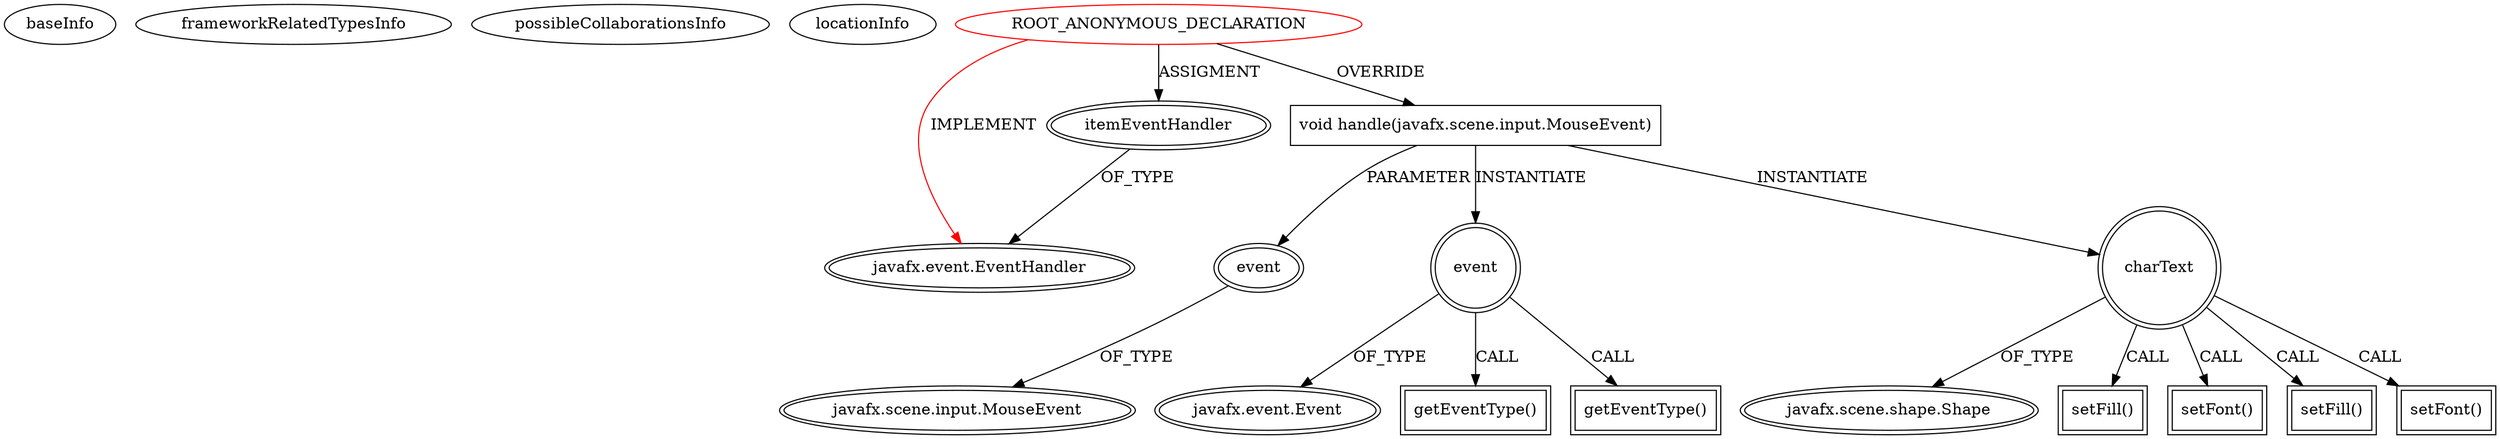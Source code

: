 digraph {
baseInfo[graphId=970,category="extension_graph",isAnonymous=true,possibleRelation=false]
frameworkRelatedTypesInfo[0="javafx.event.EventHandler"]
possibleCollaborationsInfo[]
locationInfo[projectName="MrLoNee-RadialFx",filePath="/MrLoNee-RadialFx/RadialFx-master/src/com/mrlonee/radialfx/moviemenu/RadialMovieMenu.java",contextSignature="void RadialMovieMenu(java.lang.String[],double,double,double,double)",graphId="970"]
0[label="ROOT_ANONYMOUS_DECLARATION",vertexType="ROOT_ANONYMOUS_DECLARATION",isFrameworkType=false,color=red]
1[label="javafx.event.EventHandler",vertexType="FRAMEWORK_INTERFACE_TYPE",isFrameworkType=true,peripheries=2]
2[label="itemEventHandler",vertexType="OUTSIDE_VARIABLE_EXPRESION",isFrameworkType=true,peripheries=2]
4[label="void handle(javafx.scene.input.MouseEvent)",vertexType="OVERRIDING_METHOD_DECLARATION",isFrameworkType=false,shape=box]
5[label="event",vertexType="PARAMETER_DECLARATION",isFrameworkType=true,peripheries=2]
6[label="javafx.scene.input.MouseEvent",vertexType="FRAMEWORK_CLASS_TYPE",isFrameworkType=true,peripheries=2]
7[label="event",vertexType="VARIABLE_EXPRESION",isFrameworkType=true,peripheries=2,shape=circle]
9[label="javafx.event.Event",vertexType="FRAMEWORK_CLASS_TYPE",isFrameworkType=true,peripheries=2]
8[label="getEventType()",vertexType="INSIDE_CALL",isFrameworkType=true,peripheries=2,shape=box]
10[label="charText",vertexType="VARIABLE_EXPRESION",isFrameworkType=true,peripheries=2,shape=circle]
12[label="javafx.scene.shape.Shape",vertexType="FRAMEWORK_CLASS_TYPE",isFrameworkType=true,peripheries=2]
11[label="setFill()",vertexType="INSIDE_CALL",isFrameworkType=true,peripheries=2,shape=box]
14[label="setFont()",vertexType="INSIDE_CALL",isFrameworkType=true,peripheries=2,shape=box]
16[label="getEventType()",vertexType="INSIDE_CALL",isFrameworkType=true,peripheries=2,shape=box]
18[label="setFill()",vertexType="INSIDE_CALL",isFrameworkType=true,peripheries=2,shape=box]
20[label="setFont()",vertexType="INSIDE_CALL",isFrameworkType=true,peripheries=2,shape=box]
0->1[label="IMPLEMENT",color=red]
0->2[label="ASSIGMENT"]
2->1[label="OF_TYPE"]
0->4[label="OVERRIDE"]
5->6[label="OF_TYPE"]
4->5[label="PARAMETER"]
4->7[label="INSTANTIATE"]
7->9[label="OF_TYPE"]
7->8[label="CALL"]
4->10[label="INSTANTIATE"]
10->12[label="OF_TYPE"]
10->11[label="CALL"]
10->14[label="CALL"]
7->16[label="CALL"]
10->18[label="CALL"]
10->20[label="CALL"]
}
